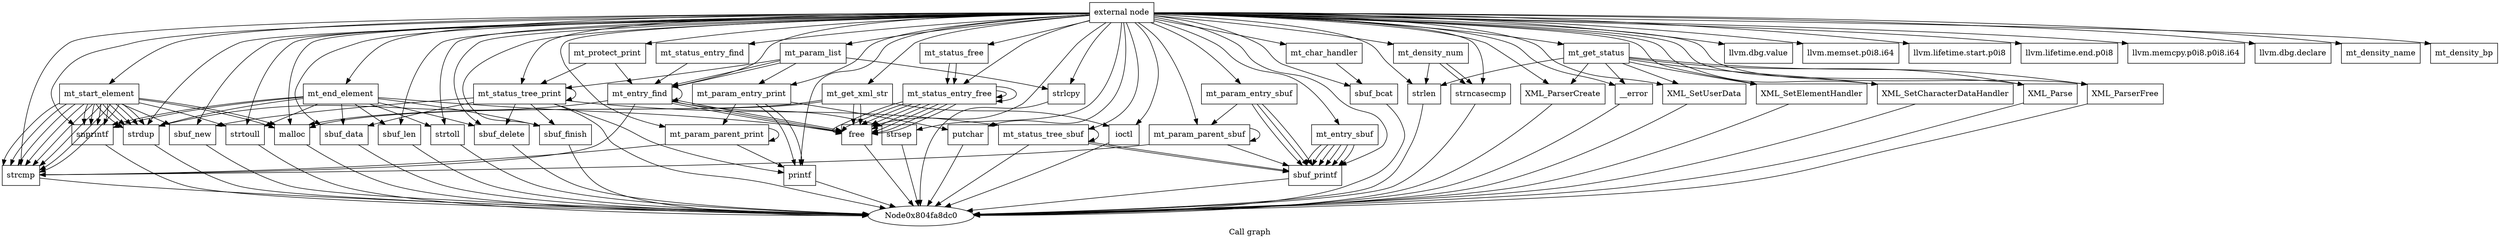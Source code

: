digraph "Call graph" {
	label="Call graph";

	Node0x804fa8d90 [shape=record,label="{external node}"];
	Node0x804fa8d90 -> Node0x804fa8e20;
	Node0x804fa8d90 -> Node0x80501a0c0;
	Node0x804fa8d90 -> Node0x804fa8e80;
	Node0x804fa8d90 -> Node0x804fa8ee0;
	Node0x804fa8d90 -> Node0x804fa8f40;
	Node0x804fa8d90 -> Node0x80501a120;
	Node0x804fa8d90 -> Node0x804fa8fa0;
	Node0x804fa8d90 -> Node0x80501a000;
	Node0x804fa8d90 -> Node0x80501a060;
	Node0x804fa8d90 -> Node0x80501a180;
	Node0x804fa8d90 -> Node0x80501a1e0;
	Node0x804fa8d90 -> Node0x80501a240;
	Node0x804fa8d90 -> Node0x80501a2a0;
	Node0x804fa8d90 -> Node0x80501a300;
	Node0x804fa8d90 -> Node0x80501a360;
	Node0x804fa8d90 -> Node0x80501a3c0;
	Node0x804fa8d90 -> Node0x80501a420;
	Node0x804fa8d90 -> Node0x80501a480;
	Node0x804fa8d90 -> Node0x80501a4e0;
	Node0x804fa8d90 -> Node0x80501a540;
	Node0x804fa8d90 -> Node0x80501a5a0;
	Node0x804fa8d90 -> Node0x80501a600;
	Node0x804fa8d90 -> Node0x80501a660;
	Node0x804fa8d90 -> Node0x80501a720;
	Node0x804fa8d90 -> Node0x80501a6c0;
	Node0x804fa8d90 -> Node0x80501a780;
	Node0x804fa8d90 -> Node0x80501a7e0;
	Node0x804fa8d90 -> Node0x80501a840;
	Node0x804fa8d90 -> Node0x80501a8a0;
	Node0x804fa8d90 -> Node0x80501a900;
	Node0x804fa8d90 -> Node0x80501a960;
	Node0x804fa8d90 -> Node0x80501a9c0;
	Node0x804fa8d90 -> Node0x80501aa20;
	Node0x804fa8d90 -> Node0x80501aa80;
	Node0x804fa8d90 -> Node0x80501aae0;
	Node0x804fa8d90 -> Node0x80501ab40;
	Node0x804fa8d90 -> Node0x80501aba0;
	Node0x804fa8d90 -> Node0x80501ac00;
	Node0x804fa8d90 -> Node0x80501acc0;
	Node0x804fa8d90 -> Node0x80501ac60;
	Node0x804fa8d90 -> Node0x80501ad20;
	Node0x804fa8d90 -> Node0x80501ad80;
	Node0x804fa8d90 -> Node0x80501ade0;
	Node0x804fa8d90 -> Node0x80501ae40;
	Node0x804fa8d90 -> Node0x80501aea0;
	Node0x804fa8d90 -> Node0x80501af00;
	Node0x804fa8d90 -> Node0x80501af60;
	Node0x804fa8d90 -> Node0x80501afc0;
	Node0x804fa8d90 -> Node0x80501b020;
	Node0x804fa8d90 -> Node0x80501b080;
	Node0x804fa8d90 -> Node0x80501b0e0;
	Node0x804fa8d90 -> Node0x80501b140;
	Node0x804fa8d90 -> Node0x80501b1a0;
	Node0x804fa8d90 -> Node0x80501b200;
	Node0x804fa8d90 -> Node0x80501b260;
	Node0x804fa8e20 [shape=record,label="{mt_start_element}"];
	Node0x804fa8e20 -> Node0x804fa8e80;
	Node0x804fa8e20 -> Node0x804fa8ee0;
	Node0x804fa8e20 -> Node0x804fa8e80;
	Node0x804fa8e20 -> Node0x804fa8f40;
	Node0x804fa8e20 -> Node0x804fa8e80;
	Node0x804fa8e20 -> Node0x804fa8fa0;
	Node0x804fa8e20 -> Node0x80501a000;
	Node0x804fa8e20 -> Node0x80501a060;
	Node0x804fa8e20 -> Node0x80501a000;
	Node0x804fa8e20 -> Node0x80501a000;
	Node0x804fa8e20 -> Node0x80501a000;
	Node0x804fa8e20 -> Node0x80501a000;
	Node0x804fa8e20 -> Node0x80501a000;
	Node0x804fa8e20 -> Node0x80501a000;
	Node0x804fa8e20 -> Node0x804fa8fa0;
	Node0x804fa8e20 -> Node0x80501a000;
	Node0x804fa8e20 -> Node0x804fa8fa0;
	Node0x804fa8e20 -> Node0x804fa8f40;
	Node0x804fa8e20 -> Node0x804fa8e80;
	Node0x804fa8e20 -> Node0x804fa8fa0;
	Node0x804fa8e20 -> Node0x804fa8fa0;
	Node0x80501a0c0 [shape=record,label="{llvm.dbg.value}"];
	Node0x804fa8e80 [shape=record,label="{snprintf}"];
	Node0x804fa8e80 -> Node0x804fa8dc0;
	Node0x804fa8ee0 [shape=record,label="{sbuf_new}"];
	Node0x804fa8ee0 -> Node0x804fa8dc0;
	Node0x804fa8f40 [shape=record,label="{malloc}"];
	Node0x804fa8f40 -> Node0x804fa8dc0;
	Node0x80501a120 [shape=record,label="{llvm.memset.p0i8.i64}"];
	Node0x804fa8fa0 [shape=record,label="{strdup}"];
	Node0x804fa8fa0 -> Node0x804fa8dc0;
	Node0x80501a000 [shape=record,label="{strcmp}"];
	Node0x80501a000 -> Node0x804fa8dc0;
	Node0x80501a060 [shape=record,label="{strtoull}"];
	Node0x80501a060 -> Node0x804fa8dc0;
	Node0x80501a180 [shape=record,label="{mt_end_element}"];
	Node0x80501a180 -> Node0x804fa8e80;
	Node0x80501a180 -> Node0x80501a1e0;
	Node0x80501a180 -> Node0x80501a240;
	Node0x80501a180 -> Node0x804fa8fa0;
	Node0x80501a180 -> Node0x80501a2a0;
	Node0x80501a180 -> Node0x804fa8e80;
	Node0x80501a180 -> Node0x80501a300;
	Node0x80501a180 -> Node0x80501a360;
	Node0x80501a180 -> Node0x80501a060;
	Node0x80501a180 -> Node0x80501a3c0;
	Node0x80501a1e0 [shape=record,label="{sbuf_finish}"];
	Node0x80501a1e0 -> Node0x804fa8dc0;
	Node0x80501a240 [shape=record,label="{sbuf_data}"];
	Node0x80501a240 -> Node0x804fa8dc0;
	Node0x80501a2a0 [shape=record,label="{sbuf_len}"];
	Node0x80501a2a0 -> Node0x804fa8dc0;
	Node0x80501a300 [shape=record,label="{free}"];
	Node0x80501a300 -> Node0x804fa8dc0;
	Node0x80501a360 [shape=record,label="{strtoll}"];
	Node0x80501a360 -> Node0x804fa8dc0;
	Node0x80501a3c0 [shape=record,label="{sbuf_delete}"];
	Node0x80501a3c0 -> Node0x804fa8dc0;
	Node0x80501a420 [shape=record,label="{mt_char_handler}"];
	Node0x80501a420 -> Node0x80501a480;
	Node0x80501a480 [shape=record,label="{sbuf_bcat}"];
	Node0x80501a480 -> Node0x804fa8dc0;
	Node0x80501a4e0 [shape=record,label="{mt_status_tree_sbuf}"];
	Node0x80501a4e0 -> Node0x804fa8dc0;
	Node0x80501a4e0 -> Node0x80501a540;
	Node0x80501a4e0 -> Node0x80501a540;
	Node0x80501a4e0 -> Node0x80501a4e0;
	Node0x80501a540 [shape=record,label="{sbuf_printf}"];
	Node0x80501a540 -> Node0x804fa8dc0;
	Node0x80501a5a0 [shape=record,label="{mt_status_tree_print}"];
	Node0x80501a5a0 -> Node0x804fa8dc0;
	Node0x80501a5a0 -> Node0x80501a5a0;
	Node0x80501a5a0 -> Node0x804fa8ee0;
	Node0x80501a5a0 -> Node0x80501a4e0;
	Node0x80501a5a0 -> Node0x80501a1e0;
	Node0x80501a5a0 -> Node0x80501a240;
	Node0x80501a5a0 -> Node0x80501a600;
	Node0x80501a5a0 -> Node0x80501a3c0;
	Node0x80501a600 [shape=record,label="{printf}"];
	Node0x80501a600 -> Node0x804fa8dc0;
	Node0x80501a660 [shape=record,label="{mt_entry_find}"];
	Node0x80501a660 -> Node0x804fa8fa0;
	Node0x80501a660 -> Node0x80501a6c0;
	Node0x80501a660 -> Node0x80501a000;
	Node0x80501a660 -> Node0x80501a300;
	Node0x80501a660 -> Node0x80501a660;
	Node0x80501a660 -> Node0x80501a300;
	Node0x80501a660 -> Node0x80501a300;
	Node0x80501a720 [shape=record,label="{llvm.lifetime.start.p0i8}"];
	Node0x80501a6c0 [shape=record,label="{strsep}"];
	Node0x80501a6c0 -> Node0x804fa8dc0;
	Node0x80501a780 [shape=record,label="{llvm.lifetime.end.p0i8}"];
	Node0x80501a7e0 [shape=record,label="{mt_status_entry_find}"];
	Node0x80501a7e0 -> Node0x80501a660;
	Node0x80501a840 [shape=record,label="{mt_status_entry_free}"];
	Node0x80501a840 -> Node0x80501a840;
	Node0x80501a840 -> Node0x80501a840;
	Node0x80501a840 -> Node0x80501a300;
	Node0x80501a840 -> Node0x80501a300;
	Node0x80501a840 -> Node0x80501a300;
	Node0x80501a840 -> Node0x80501a300;
	Node0x80501a840 -> Node0x80501a300;
	Node0x80501a840 -> Node0x80501a300;
	Node0x80501a840 -> Node0x80501a300;
	Node0x80501a840 -> Node0x80501a300;
	Node0x80501a8a0 [shape=record,label="{mt_status_free}"];
	Node0x80501a8a0 -> Node0x80501a840;
	Node0x80501a8a0 -> Node0x80501a840;
	Node0x80501ad80 [shape=record,label="{mt_density_bp}"];
	Node0x80501a900 [shape=record,label="{mt_entry_sbuf}"];
	Node0x80501a900 -> Node0x80501a540;
	Node0x80501a900 -> Node0x80501a540;
	Node0x80501a900 -> Node0x80501a540;
	Node0x80501a900 -> Node0x80501a540;
	Node0x80501a900 -> Node0x80501a540;
	Node0x80501a900 -> Node0x80501a540;
	Node0x80501a960 [shape=record,label="{mt_param_parent_print}"];
	Node0x80501a960 -> Node0x80501a960;
	Node0x80501a960 -> Node0x80501a000;
	Node0x80501a960 -> Node0x80501a600;
	Node0x80501a9c0 [shape=record,label="{mt_param_parent_sbuf}"];
	Node0x80501a9c0 -> Node0x80501a9c0;
	Node0x80501a9c0 -> Node0x80501a000;
	Node0x80501a9c0 -> Node0x80501a540;
	Node0x80501aa20 [shape=record,label="{mt_param_entry_sbuf}"];
	Node0x80501aa20 -> Node0x80501a9c0;
	Node0x80501aa20 -> Node0x80501a540;
	Node0x80501aa20 -> Node0x80501a540;
	Node0x80501aa20 -> Node0x80501a540;
	Node0x80501aa80 [shape=record,label="{mt_param_entry_print}"];
	Node0x80501aa80 -> Node0x80501a960;
	Node0x80501aa80 -> Node0x80501a600;
	Node0x80501aa80 -> Node0x80501a600;
	Node0x80501aa80 -> Node0x80501aae0;
	Node0x80501aae0 [shape=record,label="{putchar}"];
	Node0x80501aae0 -> Node0x804fa8dc0;
	Node0x80501ab40 [shape=record,label="{mt_protect_print}"];
	Node0x80501ab40 -> Node0x80501a660;
	Node0x80501ab40 -> Node0x80501a5a0;
	Node0x80501aba0 [shape=record,label="{llvm.memcpy.p0i8.p0i8.i64}"];
	Node0x80501ac00 [shape=record,label="{mt_param_list}"];
	Node0x80501ac00 -> Node0x80501ac60;
	Node0x80501ac00 -> Node0x80501a660;
	Node0x80501ac00 -> Node0x80501aa80;
	Node0x80501ac00 -> Node0x80501a660;
	Node0x80501ac00 -> Node0x80501a5a0;
	Node0x80501acc0 [shape=record,label="{llvm.dbg.declare}"];
	Node0x80501ac60 [shape=record,label="{strlcpy}"];
	Node0x80501ac60 -> Node0x804fa8dc0;
	Node0x80501ad20 [shape=record,label="{mt_density_name}"];
	Node0x80501ade0 [shape=record,label="{mt_density_num}"];
	Node0x80501ade0 -> Node0x80501ae40;
	Node0x80501ade0 -> Node0x80501aea0;
	Node0x80501ade0 -> Node0x80501aea0;
	Node0x80501ae40 [shape=record,label="{strlen}"];
	Node0x80501ae40 -> Node0x804fa8dc0;
	Node0x80501aea0 [shape=record,label="{strncasecmp}"];
	Node0x80501aea0 -> Node0x804fa8dc0;
	Node0x80501af00 [shape=record,label="{mt_get_xml_str}"];
	Node0x80501af00 -> Node0x804fa8f40;
	Node0x80501af00 -> Node0x804fa8f40;
	Node0x80501af00 -> Node0x80501af60;
	Node0x80501af00 -> Node0x80501a300;
	Node0x80501af00 -> Node0x80501a300;
	Node0x80501af60 [shape=record,label="{ioctl}"];
	Node0x80501af60 -> Node0x804fa8dc0;
	Node0x80501afc0 [shape=record,label="{mt_get_status}"];
	Node0x80501afc0 -> Node0x80501b020;
	Node0x80501afc0 -> Node0x80501b080;
	Node0x80501afc0 -> Node0x80501b0e0;
	Node0x80501afc0 -> Node0x80501b140;
	Node0x80501afc0 -> Node0x80501b1a0;
	Node0x80501afc0 -> Node0x80501ae40;
	Node0x80501afc0 -> Node0x80501b200;
	Node0x80501afc0 -> Node0x80501b260;
	Node0x80501b020 [shape=record,label="{XML_ParserCreate}"];
	Node0x80501b020 -> Node0x804fa8dc0;
	Node0x80501b080 [shape=record,label="{__error}"];
	Node0x80501b080 -> Node0x804fa8dc0;
	Node0x80501b0e0 [shape=record,label="{XML_SetUserData}"];
	Node0x80501b0e0 -> Node0x804fa8dc0;
	Node0x80501b140 [shape=record,label="{XML_SetElementHandler}"];
	Node0x80501b140 -> Node0x804fa8dc0;
	Node0x80501b1a0 [shape=record,label="{XML_SetCharacterDataHandler}"];
	Node0x80501b1a0 -> Node0x804fa8dc0;
	Node0x80501b200 [shape=record,label="{XML_Parse}"];
	Node0x80501b200 -> Node0x804fa8dc0;
	Node0x80501b260 [shape=record,label="{XML_ParserFree}"];
	Node0x80501b260 -> Node0x804fa8dc0;
}
